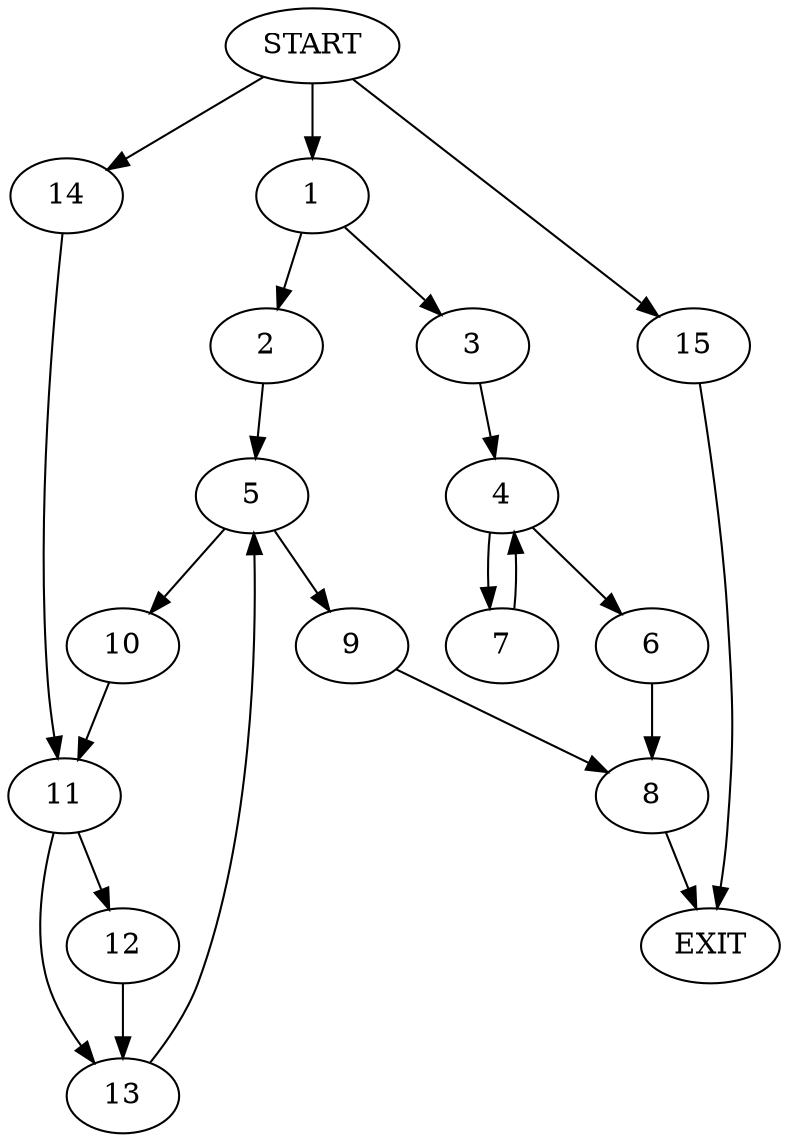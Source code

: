 digraph {
0 [label="START"]
16 [label="EXIT"]
0 -> 1
1 -> 2
1 -> 3
3 -> 4
2 -> 5
4 -> 6
4 -> 7
7 -> 4
6 -> 8
8 -> 16
5 -> 9
5 -> 10
10 -> 11
9 -> 8
11 -> 12
11 -> 13
0 -> 14
14 -> 11
12 -> 13
13 -> 5
0 -> 15
15 -> 16
}
